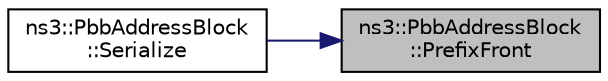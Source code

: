 digraph "ns3::PbbAddressBlock::PrefixFront"
{
 // LATEX_PDF_SIZE
  edge [fontname="Helvetica",fontsize="10",labelfontname="Helvetica",labelfontsize="10"];
  node [fontname="Helvetica",fontsize="10",shape=record];
  rankdir="RL";
  Node1 [label="ns3::PbbAddressBlock\l::PrefixFront",height=0.2,width=0.4,color="black", fillcolor="grey75", style="filled", fontcolor="black",tooltip=" "];
  Node1 -> Node2 [dir="back",color="midnightblue",fontsize="10",style="solid",fontname="Helvetica"];
  Node2 [label="ns3::PbbAddressBlock\l::Serialize",height=0.2,width=0.4,color="black", fillcolor="white", style="filled",URL="$classns3_1_1_pbb_address_block.html#a377f271eaac72b6755b25842e13badc5",tooltip="Serializes this address block into the specified buffer."];
}
